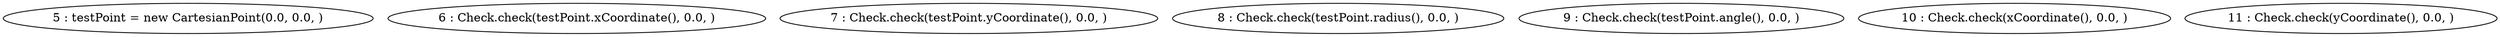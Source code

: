 digraph G {
"5 : testPoint = new CartesianPoint(0.0, 0.0, )"
"6 : Check.check(testPoint.xCoordinate(), 0.0, )"
"7 : Check.check(testPoint.yCoordinate(), 0.0, )"
"8 : Check.check(testPoint.radius(), 0.0, )"
"9 : Check.check(testPoint.angle(), 0.0, )"
"10 : Check.check(xCoordinate(), 0.0, )"
"11 : Check.check(yCoordinate(), 0.0, )"
}